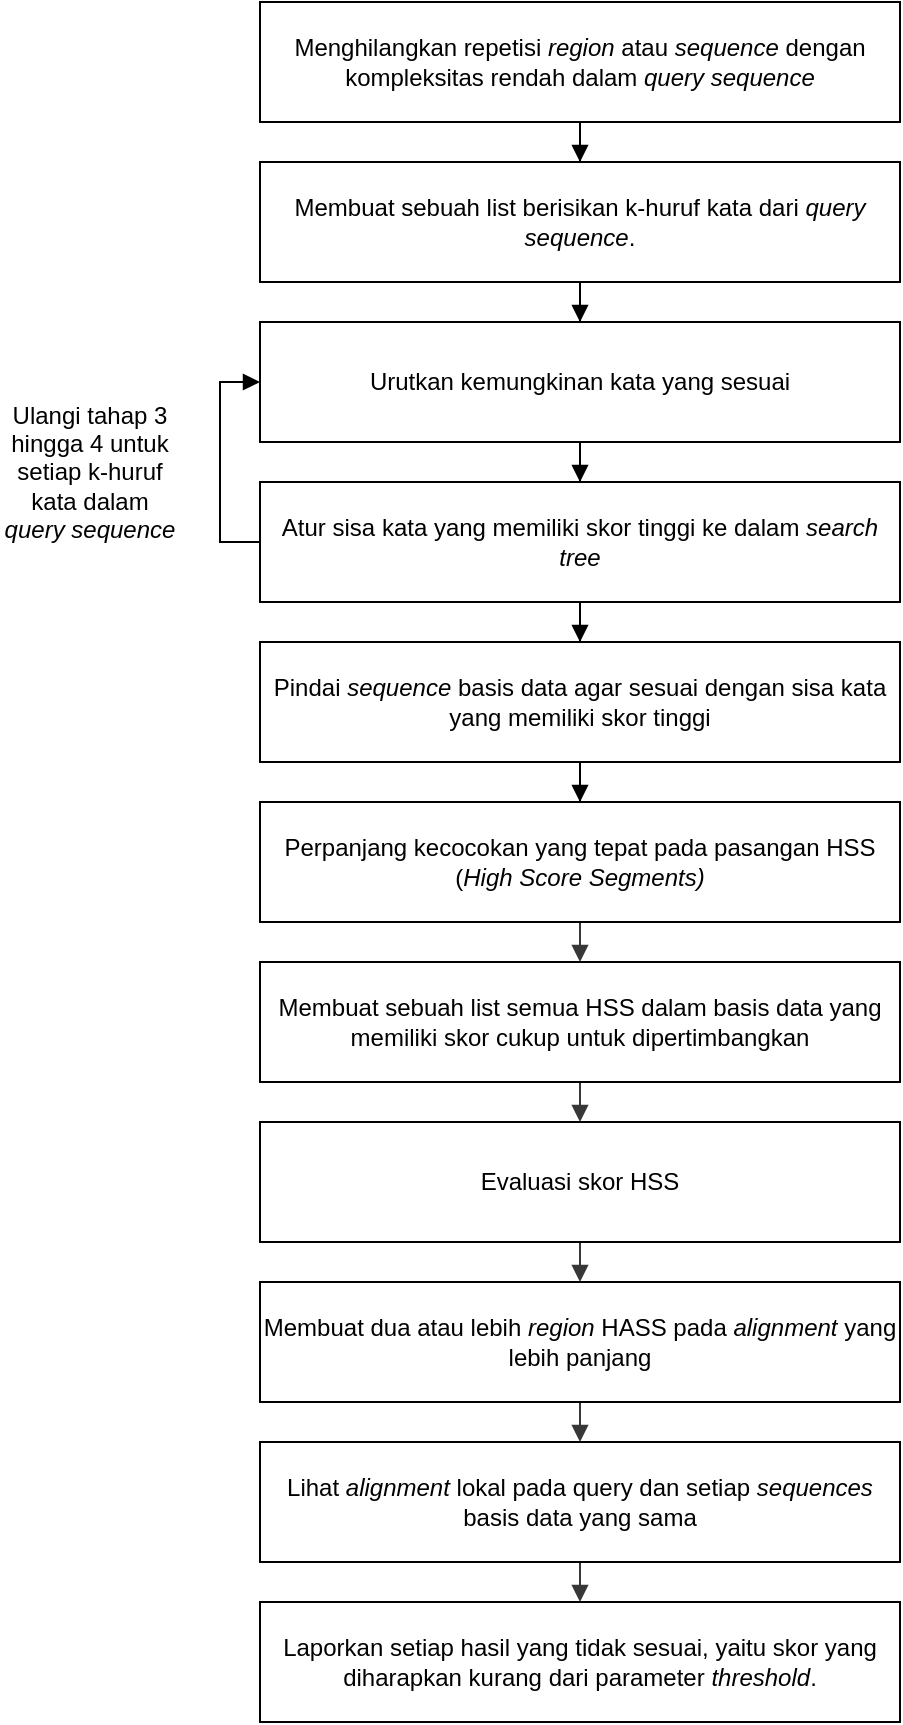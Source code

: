 <mxfile version="18.1.1" type="github">
  <diagram id="7dMYS_E2rdCoGgtTt4WX" name="Page-1">
    <mxGraphModel dx="3435" dy="1327" grid="1" gridSize="10" guides="1" tooltips="1" connect="1" arrows="1" fold="1" page="1" pageScale="1" pageWidth="850" pageHeight="1100" math="0" shadow="0">
      <root>
        <mxCell id="0" />
        <mxCell id="1" parent="0" />
        <mxCell id="qUcbhF8aczEerCNHmDN--5" style="edgeStyle=orthogonalEdgeStyle;rounded=0;orthogonalLoop=1;jettySize=auto;html=1;endArrow=block;endFill=1;" edge="1" parent="1" source="qUcbhF8aczEerCNHmDN--1" target="qUcbhF8aczEerCNHmDN--2">
          <mxGeometry relative="1" as="geometry" />
        </mxCell>
        <mxCell id="qUcbhF8aczEerCNHmDN--1" value="Menghilangkan repetisi &lt;i&gt;region &lt;/i&gt;atau &lt;i&gt;sequence &lt;/i&gt;dengan kompleksitas rendah dalam &lt;i&gt;query sequence&lt;/i&gt;" style="rounded=0;whiteSpace=wrap;html=1;" vertex="1" parent="1">
          <mxGeometry x="100" y="250" width="320" height="60" as="geometry" />
        </mxCell>
        <mxCell id="qUcbhF8aczEerCNHmDN--7" style="edgeStyle=orthogonalEdgeStyle;rounded=0;orthogonalLoop=1;jettySize=auto;html=1;endArrow=block;endFill=1;" edge="1" parent="1" source="qUcbhF8aczEerCNHmDN--2" target="qUcbhF8aczEerCNHmDN--3">
          <mxGeometry relative="1" as="geometry" />
        </mxCell>
        <mxCell id="qUcbhF8aczEerCNHmDN--2" value="Membuat sebuah list berisikan k-huruf kata dari &lt;i&gt;query sequence&lt;/i&gt;." style="rounded=0;whiteSpace=wrap;html=1;" vertex="1" parent="1">
          <mxGeometry x="100" y="330" width="320" height="60" as="geometry" />
        </mxCell>
        <mxCell id="qUcbhF8aczEerCNHmDN--8" style="edgeStyle=orthogonalEdgeStyle;rounded=0;orthogonalLoop=1;jettySize=auto;html=1;endArrow=block;endFill=1;" edge="1" parent="1" source="qUcbhF8aczEerCNHmDN--3" target="qUcbhF8aczEerCNHmDN--4">
          <mxGeometry relative="1" as="geometry" />
        </mxCell>
        <mxCell id="qUcbhF8aczEerCNHmDN--14" style="edgeStyle=none;rounded=0;orthogonalLoop=1;jettySize=auto;html=1;endArrow=none;endFill=0;" edge="1" parent="1" source="qUcbhF8aczEerCNHmDN--3">
          <mxGeometry relative="1" as="geometry">
            <mxPoint x="260" y="400" as="targetPoint" />
          </mxGeometry>
        </mxCell>
        <mxCell id="qUcbhF8aczEerCNHmDN--3" value="Urutkan kemungkinan kata yang sesuai" style="rounded=0;whiteSpace=wrap;html=1;" vertex="1" parent="1">
          <mxGeometry x="100" y="410" width="320" height="60" as="geometry" />
        </mxCell>
        <mxCell id="qUcbhF8aczEerCNHmDN--10" style="edgeStyle=orthogonalEdgeStyle;rounded=0;orthogonalLoop=1;jettySize=auto;html=1;endArrow=block;endFill=1;" edge="1" parent="1" source="qUcbhF8aczEerCNHmDN--4" target="qUcbhF8aczEerCNHmDN--9">
          <mxGeometry relative="1" as="geometry" />
        </mxCell>
        <mxCell id="qUcbhF8aczEerCNHmDN--4" value="Atur sisa kata yang memiliki skor tinggi ke dalam &lt;i&gt;search tree&lt;/i&gt;" style="rounded=0;whiteSpace=wrap;html=1;" vertex="1" parent="1">
          <mxGeometry x="100" y="490" width="320" height="60" as="geometry" />
        </mxCell>
        <mxCell id="qUcbhF8aczEerCNHmDN--9" value="Pindai &lt;i&gt;sequence &lt;/i&gt;basis data agar sesuai dengan sisa kata yang memiliki skor tinggi" style="rounded=0;whiteSpace=wrap;html=1;" vertex="1" parent="1">
          <mxGeometry x="100" y="570" width="320" height="60" as="geometry" />
        </mxCell>
        <mxCell id="qUcbhF8aczEerCNHmDN--13" value="" style="edgeStyle=elbowEdgeStyle;elbow=horizontal;endArrow=block;html=1;rounded=0;strokeColor=#000000;endFill=1;entryX=0;entryY=0.5;entryDx=0;entryDy=0;" edge="1" parent="1" source="qUcbhF8aczEerCNHmDN--4" target="qUcbhF8aczEerCNHmDN--3">
          <mxGeometry width="50" height="50" relative="1" as="geometry">
            <mxPoint x="260" y="590" as="sourcePoint" />
            <mxPoint x="260" y="390" as="targetPoint" />
            <Array as="points">
              <mxPoint x="80" y="520" />
              <mxPoint x="-10" y="500" />
            </Array>
          </mxGeometry>
        </mxCell>
        <mxCell id="qUcbhF8aczEerCNHmDN--16" value="Ulangi tahap 3 hingga 4 untuk setiap k-huruf kata dalam &lt;i&gt;query sequence&lt;/i&gt;" style="text;html=1;strokeColor=none;fillColor=none;align=center;verticalAlign=middle;whiteSpace=wrap;rounded=0;" vertex="1" parent="1">
          <mxGeometry x="-30" y="470" width="90" height="30" as="geometry" />
        </mxCell>
        <mxCell id="qUcbhF8aczEerCNHmDN--29" style="edgeStyle=none;rounded=0;orthogonalLoop=1;jettySize=auto;html=1;endArrow=block;endFill=1;strokeColor=#383838;" edge="1" parent="1" source="qUcbhF8aczEerCNHmDN--17" target="qUcbhF8aczEerCNHmDN--28">
          <mxGeometry relative="1" as="geometry" />
        </mxCell>
        <mxCell id="qUcbhF8aczEerCNHmDN--17" value="Perpanjang kecocokan yang tepat pada pasangan HSS (&lt;i&gt;High Score Segments)&lt;/i&gt;" style="rounded=0;whiteSpace=wrap;html=1;" vertex="1" parent="1">
          <mxGeometry x="100" y="650" width="320" height="60" as="geometry" />
        </mxCell>
        <mxCell id="qUcbhF8aczEerCNHmDN--18" style="edgeStyle=orthogonalEdgeStyle;rounded=0;orthogonalLoop=1;jettySize=auto;html=1;endArrow=block;endFill=1;" edge="1" parent="1" source="qUcbhF8aczEerCNHmDN--9" target="qUcbhF8aczEerCNHmDN--17">
          <mxGeometry relative="1" as="geometry">
            <mxPoint x="260" y="650" as="sourcePoint" />
            <mxPoint x="270" y="580" as="targetPoint" />
          </mxGeometry>
        </mxCell>
        <mxCell id="qUcbhF8aczEerCNHmDN--31" style="edgeStyle=none;rounded=0;orthogonalLoop=1;jettySize=auto;html=1;endArrow=block;endFill=1;strokeColor=#383838;" edge="1" parent="1" source="qUcbhF8aczEerCNHmDN--28" target="qUcbhF8aczEerCNHmDN--30">
          <mxGeometry relative="1" as="geometry" />
        </mxCell>
        <mxCell id="qUcbhF8aczEerCNHmDN--28" value="Membuat sebuah list semua HSS dalam basis data yang memiliki skor cukup untuk dipertimbangkan" style="rounded=0;whiteSpace=wrap;html=1;" vertex="1" parent="1">
          <mxGeometry x="100" y="730" width="320" height="60" as="geometry" />
        </mxCell>
        <mxCell id="qUcbhF8aczEerCNHmDN--35" style="edgeStyle=none;rounded=0;orthogonalLoop=1;jettySize=auto;html=1;endArrow=block;endFill=1;strokeColor=#383838;" edge="1" parent="1" source="qUcbhF8aczEerCNHmDN--30" target="qUcbhF8aczEerCNHmDN--32">
          <mxGeometry relative="1" as="geometry" />
        </mxCell>
        <mxCell id="qUcbhF8aczEerCNHmDN--30" value="Evaluasi skor HSS" style="rounded=0;whiteSpace=wrap;html=1;" vertex="1" parent="1">
          <mxGeometry x="100" y="810" width="320" height="60" as="geometry" />
        </mxCell>
        <mxCell id="qUcbhF8aczEerCNHmDN--36" style="edgeStyle=none;rounded=0;orthogonalLoop=1;jettySize=auto;html=1;endArrow=block;endFill=1;strokeColor=#383838;" edge="1" parent="1" source="qUcbhF8aczEerCNHmDN--32" target="qUcbhF8aczEerCNHmDN--33">
          <mxGeometry relative="1" as="geometry" />
        </mxCell>
        <mxCell id="qUcbhF8aczEerCNHmDN--32" value="Membuat dua atau lebih &lt;i&gt;region &lt;/i&gt;HASS pada &lt;i&gt;alignment &lt;/i&gt;yang lebih panjang" style="rounded=0;whiteSpace=wrap;html=1;" vertex="1" parent="1">
          <mxGeometry x="100" y="890" width="320" height="60" as="geometry" />
        </mxCell>
        <mxCell id="qUcbhF8aczEerCNHmDN--37" style="edgeStyle=none;rounded=0;orthogonalLoop=1;jettySize=auto;html=1;endArrow=block;endFill=1;strokeColor=#383838;" edge="1" parent="1" source="qUcbhF8aczEerCNHmDN--33" target="qUcbhF8aczEerCNHmDN--34">
          <mxGeometry relative="1" as="geometry" />
        </mxCell>
        <mxCell id="qUcbhF8aczEerCNHmDN--33" value="Lihat &lt;i&gt;alignment &lt;/i&gt;lokal pada query dan setiap &lt;i&gt;sequences &lt;/i&gt;basis data yang sama" style="rounded=0;whiteSpace=wrap;html=1;" vertex="1" parent="1">
          <mxGeometry x="100" y="970" width="320" height="60" as="geometry" />
        </mxCell>
        <mxCell id="qUcbhF8aczEerCNHmDN--34" value="Laporkan setiap hasil yang tidak sesuai, yaitu skor yang diharapkan kurang dari parameter &lt;i&gt;threshold&lt;/i&gt;." style="rounded=0;whiteSpace=wrap;html=1;" vertex="1" parent="1">
          <mxGeometry x="100" y="1050" width="320" height="60" as="geometry" />
        </mxCell>
      </root>
    </mxGraphModel>
  </diagram>
</mxfile>
